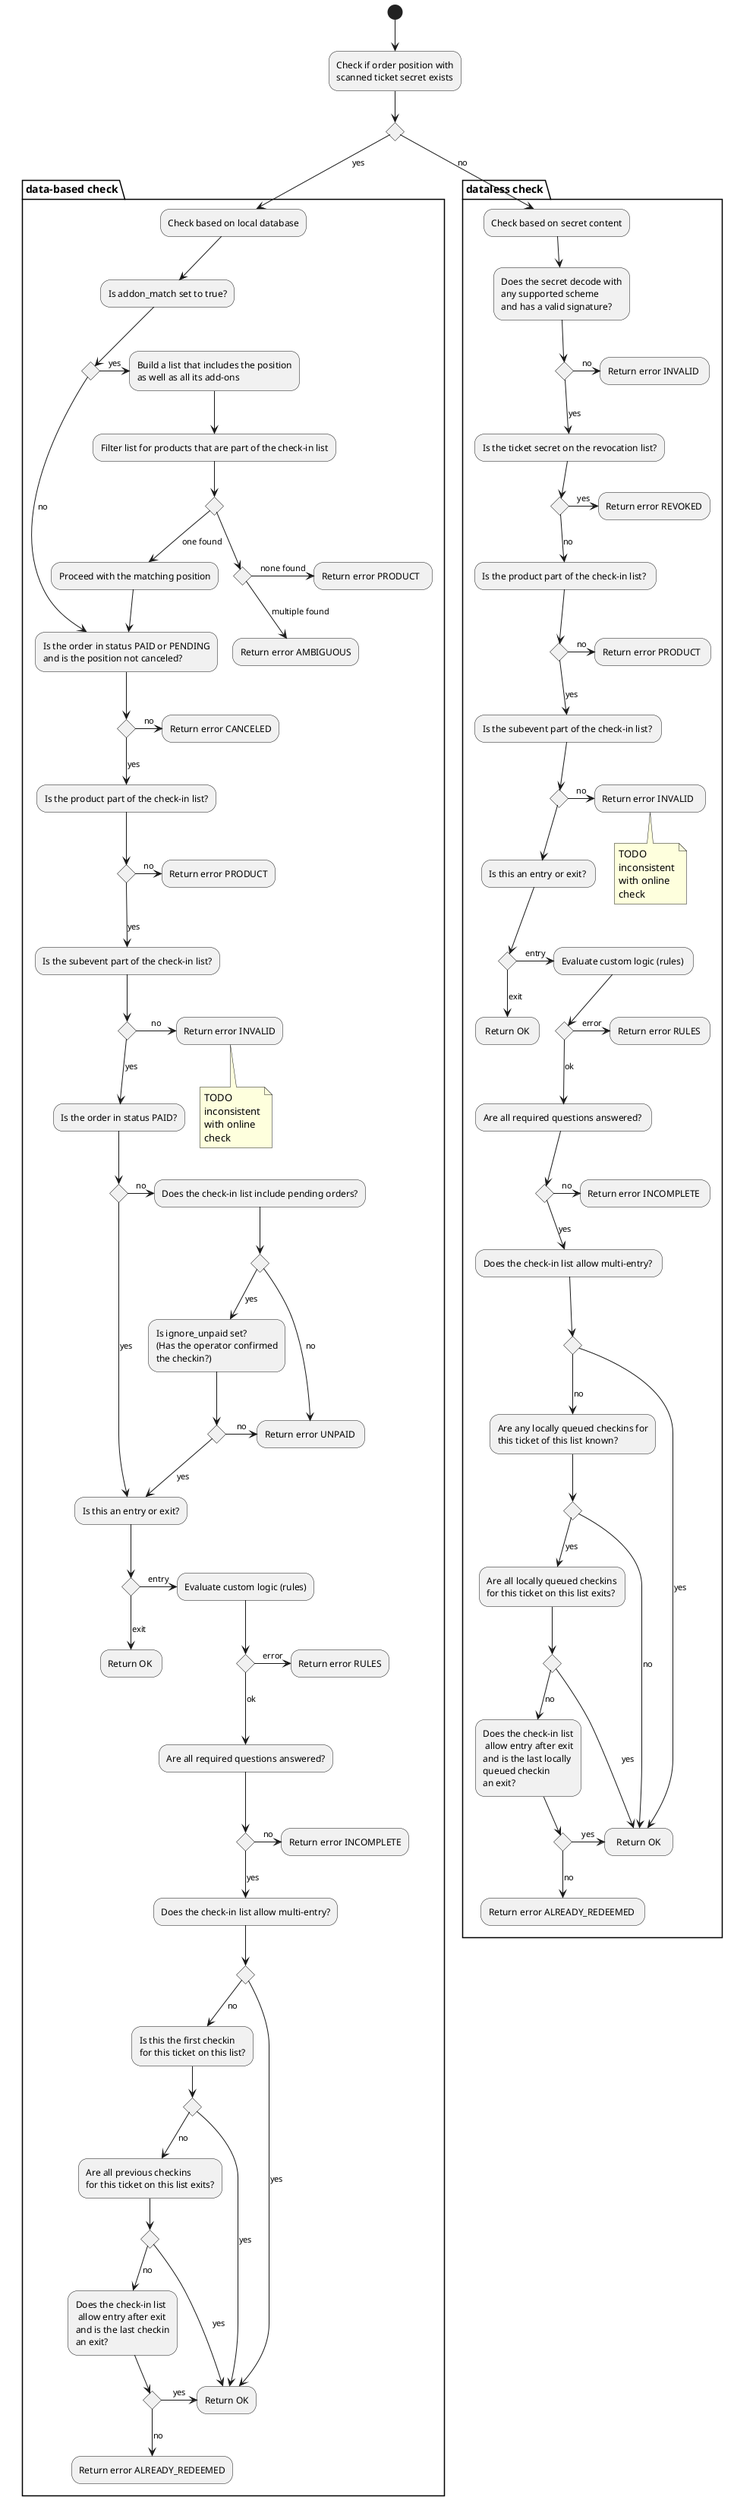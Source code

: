 @startuml


partition "data-based check" {
    "Check based on local database" -down-> "Is addon_match set to true?"
    --> if "" then
        -down->[no] "Is the order in status PAID or PENDING\nand is the position not canceled?"
    else
        -right->[yes] "Build a list that includes the position\nas well as all its add-ons"
        -down-> "Filter list for products that are part of the check-in list"
        --> if "" then
            -down->[one found] Proceed with the matching position
            --> "Is the order in status PAID or PENDING\nand is the position not canceled?"
        else
            --> if "" then
                -right->[none found] "Return error PRODUCT  "
            else
                -down->[multiple found] Return error AMBIGUOUS
            endif
        endif
    endif

    "Is the order in status PAID or PENDING\nand is the position not canceled?" --> if "" then
        -right->[no] "Return error CANCELED"
    else
        -down->[yes] "Is the product part of the check-in list?"
        --> if "" then
            -right->[no] "Return error PRODUCT"
        else
            -down->[yes] "Is the subevent part of the check-in list?"
            --> if "" then
                -right->[no] "Return error INVALID"
                note bottom: TODO\ninconsistent\nwith online\ncheck
            else
                -down->[yes] "Is the order in status PAID?"
                --> if "" then
                    -right->[no] "Does the check-in list include pending orders?"
                    --> if "" then
                        -right->[no] "Return error UNPAID "
                    else
                        -down->[yes] "Is ignore_unpaid set?\n(Has the operator confirmed\nthe checkin?)"
                        --> if "" then
                            -right->[no] "Return error UNPAID "
                        else
                            -down->[yes] "Is this an entry or exit?"
                        endif
                    endif
                else
                    -down->[yes] "Is this an entry or exit?"
                endif
            endif
        endif
    endif

    "Is this an entry or exit?" --> if "" then
        -right->[entry] Evaluate custom logic (rules)
        --> if "" then
            -right->[error] "Return error RULES"
        else
            -down->[ok] "Are all required questions answered?"
            --> if "" then
                -right->[no] "Return error INCOMPLETE"
            else
                -down->[yes] "Does the check-in list allow multi-entry?"
            endif
        endif
    else
        -->[exit] "Return OK "
    endif

    "Does the check-in list allow multi-entry?" --> if "" then
        -right->[yes] "Return OK"
    else
        -down->[no] "Is this the first checkin\nfor this ticket on this list?"
        --> if "" then
            -right->[yes] "Return OK"
        else
            -down->[no] "Are all previous checkins\nfor this ticket on this list exits?"
            --> if "" then
                -right->[yes] "Return OK"
            else
                -down->[no] "Does the check-in list\n allow entry after exit\nand is the last checkin\nan exit?"
                --> if "" then
                    -right->[yes] "Return OK"
                else
                    -down->[no] "Return error ALREADY_REDEEMED"
                endif
            endif
        endif
    endif
}

partition "dataless check" {
    "Check based on secret content" --> "Does the secret decode with\nany supported scheme\nand has a valid signature?"

    --> if "" then
        -down->[yes] "Is the ticket secret on the revocation list?"
        --> if "" then
            -right->[yes] "Return error REVOKED"
        else
            -down->[no] "Is the product part of the check-in list? "
            --> if "" then
                -right->[no] "Return error PRODUCT "
            else
                -down->[yes] "Is the subevent part of the check-in list? "
                --> if "" then
                    -right->[no] "Return error INVALID  "
                    note bottom: TODO\ninconsistent\nwith online\ncheck
                else
                  --> "Is this an entry or exit? "
                endif
            endif
        endif
    else
        -right>[no] "Return error INVALID "
    endif

    "Is this an entry or exit? " --> if "" then
        -right->[entry] "Evaluate custom logic (rules) "
        --> if "" then
            -right->[error] "Return error RULES "
        else
            -down->[ok] "Are all required questions answered? "
            --> if "" then
                -right->[no] "Return error INCOMPLETE "
            else
                -down->[yes] "Does the check-in list allow multi-entry? "
            endif
        endif
    else
        -->[exit] " Return OK "
    endif

    "Does the check-in list allow multi-entry? " --> if "" then
        -right->[yes] "  Return OK  "
    else
        -down->[no] "Are any locally queued checkins for\nthis ticket of this list known?"
        --> if "" then
            -right->[no] "  Return OK  "
        else
            -down->[yes] "Are all locally queued checkins\nfor this ticket on this list exits? "
            --> if "" then
                -right->[yes] "  Return OK  "
            else
                -down->[no] "Does the check-in list\n allow entry after exit\nand is the last locally\nqueued checkin\nan exit? "
                --> if "" then
                    -right->[yes] "  Return OK  "
                else
                    -down->[no] "Return error ALREADY_REDEEMED "
                endif
            endif
        endif
    endif
}

(*) --> "Check if order position with\nscanned ticket secret exists"
--> if "" then
    -down->[yes] "Check based on local database"
else
    -->[no] "Check based on secret content"
endif

@enduml
